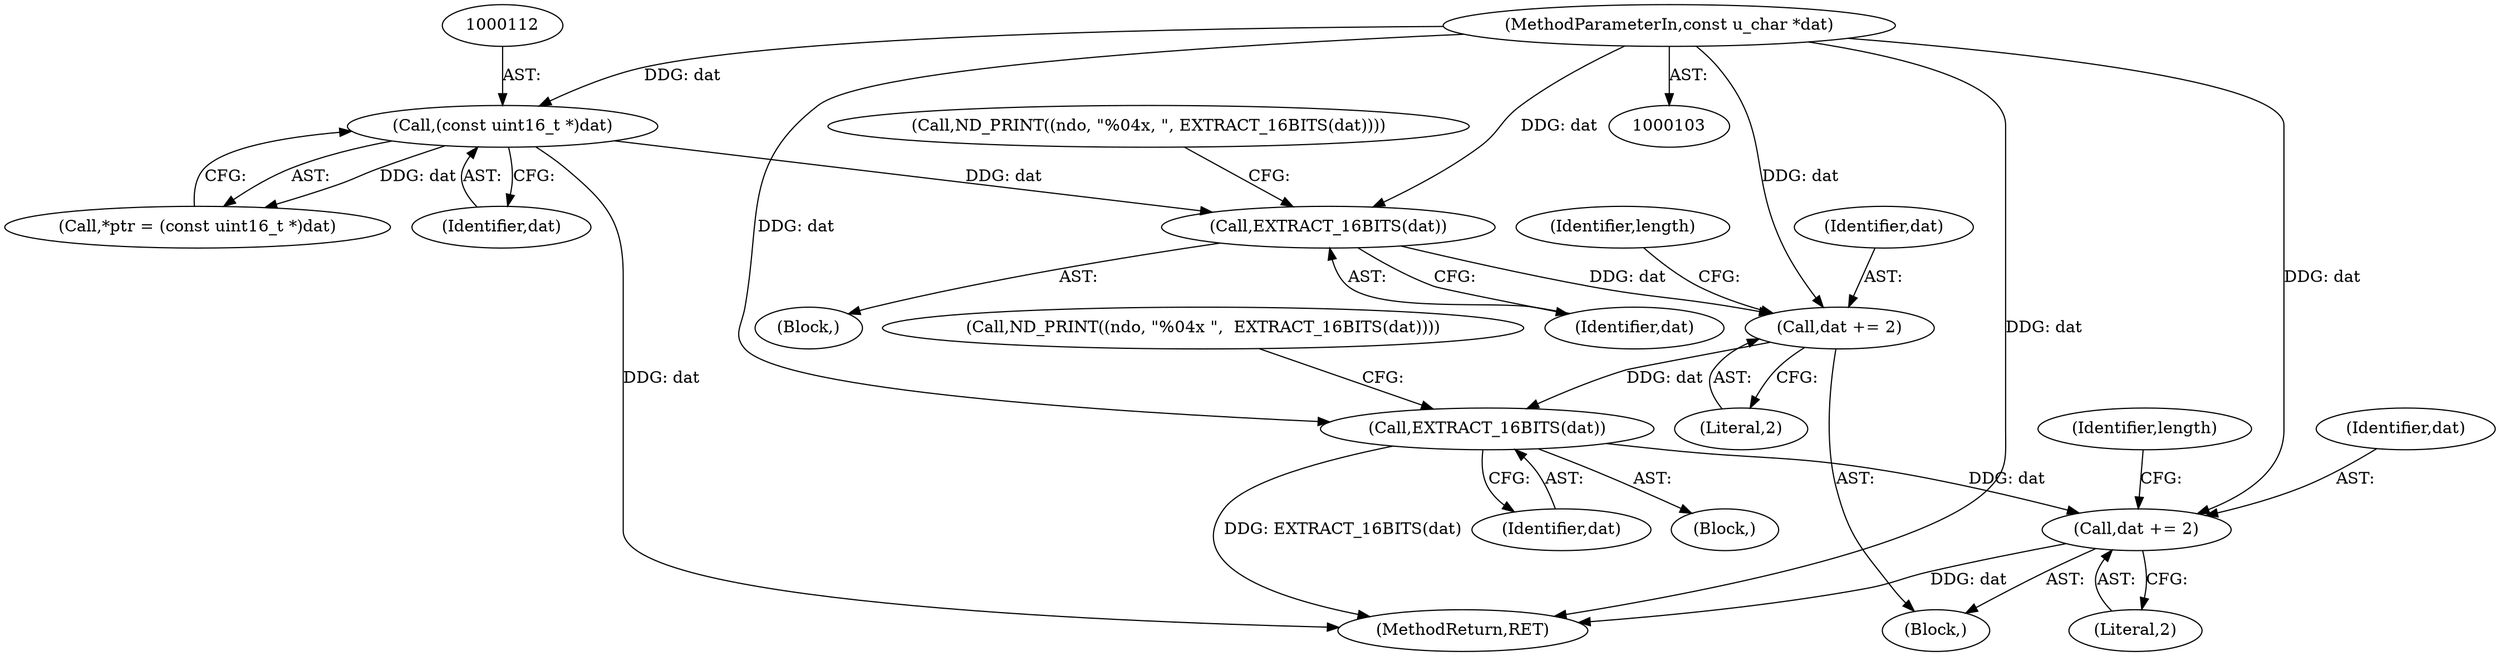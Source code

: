 digraph "0_tcpdump_cc4a7391c616be7a64ed65742ef9ed3f106eb165_7@pointer" {
"1000142" [label="(Call,EXTRACT_16BITS(dat))"];
"1000131" [label="(Call,dat += 2)"];
"1000129" [label="(Call,EXTRACT_16BITS(dat))"];
"1000111" [label="(Call,(const uint16_t *)dat)"];
"1000105" [label="(MethodParameterIn,const u_char *dat)"];
"1000144" [label="(Call,dat += 2)"];
"1000142" [label="(Call,EXTRACT_16BITS(dat))"];
"1000130" [label="(Identifier,dat)"];
"1000129" [label="(Call,EXTRACT_16BITS(dat))"];
"1000111" [label="(Call,(const uint16_t *)dat)"];
"1000113" [label="(Identifier,dat)"];
"1000105" [label="(MethodParameterIn,const u_char *dat)"];
"1000132" [label="(Identifier,dat)"];
"1000148" [label="(Identifier,length)"];
"1000143" [label="(Identifier,dat)"];
"1000144" [label="(Call,dat += 2)"];
"1000135" [label="(Identifier,length)"];
"1000124" [label="(Call,ND_PRINT((ndo, \"%04x, \", EXTRACT_16BITS(dat))))"];
"1000133" [label="(Literal,2)"];
"1000107" [label="(Block,)"];
"1000109" [label="(Call,*ptr = (const uint16_t *)dat)"];
"1000127" [label="(Block,)"];
"1000131" [label="(Call,dat += 2)"];
"1000179" [label="(MethodReturn,RET)"];
"1000137" [label="(Call,ND_PRINT((ndo, \"%04x \",  EXTRACT_16BITS(dat))))"];
"1000146" [label="(Literal,2)"];
"1000140" [label="(Block,)"];
"1000145" [label="(Identifier,dat)"];
"1000142" -> "1000140"  [label="AST: "];
"1000142" -> "1000143"  [label="CFG: "];
"1000143" -> "1000142"  [label="AST: "];
"1000137" -> "1000142"  [label="CFG: "];
"1000142" -> "1000179"  [label="DDG: EXTRACT_16BITS(dat)"];
"1000131" -> "1000142"  [label="DDG: dat"];
"1000105" -> "1000142"  [label="DDG: dat"];
"1000142" -> "1000144"  [label="DDG: dat"];
"1000131" -> "1000107"  [label="AST: "];
"1000131" -> "1000133"  [label="CFG: "];
"1000132" -> "1000131"  [label="AST: "];
"1000133" -> "1000131"  [label="AST: "];
"1000135" -> "1000131"  [label="CFG: "];
"1000129" -> "1000131"  [label="DDG: dat"];
"1000105" -> "1000131"  [label="DDG: dat"];
"1000129" -> "1000127"  [label="AST: "];
"1000129" -> "1000130"  [label="CFG: "];
"1000130" -> "1000129"  [label="AST: "];
"1000124" -> "1000129"  [label="CFG: "];
"1000111" -> "1000129"  [label="DDG: dat"];
"1000105" -> "1000129"  [label="DDG: dat"];
"1000111" -> "1000109"  [label="AST: "];
"1000111" -> "1000113"  [label="CFG: "];
"1000112" -> "1000111"  [label="AST: "];
"1000113" -> "1000111"  [label="AST: "];
"1000109" -> "1000111"  [label="CFG: "];
"1000111" -> "1000179"  [label="DDG: dat"];
"1000111" -> "1000109"  [label="DDG: dat"];
"1000105" -> "1000111"  [label="DDG: dat"];
"1000105" -> "1000103"  [label="AST: "];
"1000105" -> "1000179"  [label="DDG: dat"];
"1000105" -> "1000144"  [label="DDG: dat"];
"1000144" -> "1000107"  [label="AST: "];
"1000144" -> "1000146"  [label="CFG: "];
"1000145" -> "1000144"  [label="AST: "];
"1000146" -> "1000144"  [label="AST: "];
"1000148" -> "1000144"  [label="CFG: "];
"1000144" -> "1000179"  [label="DDG: dat"];
}
